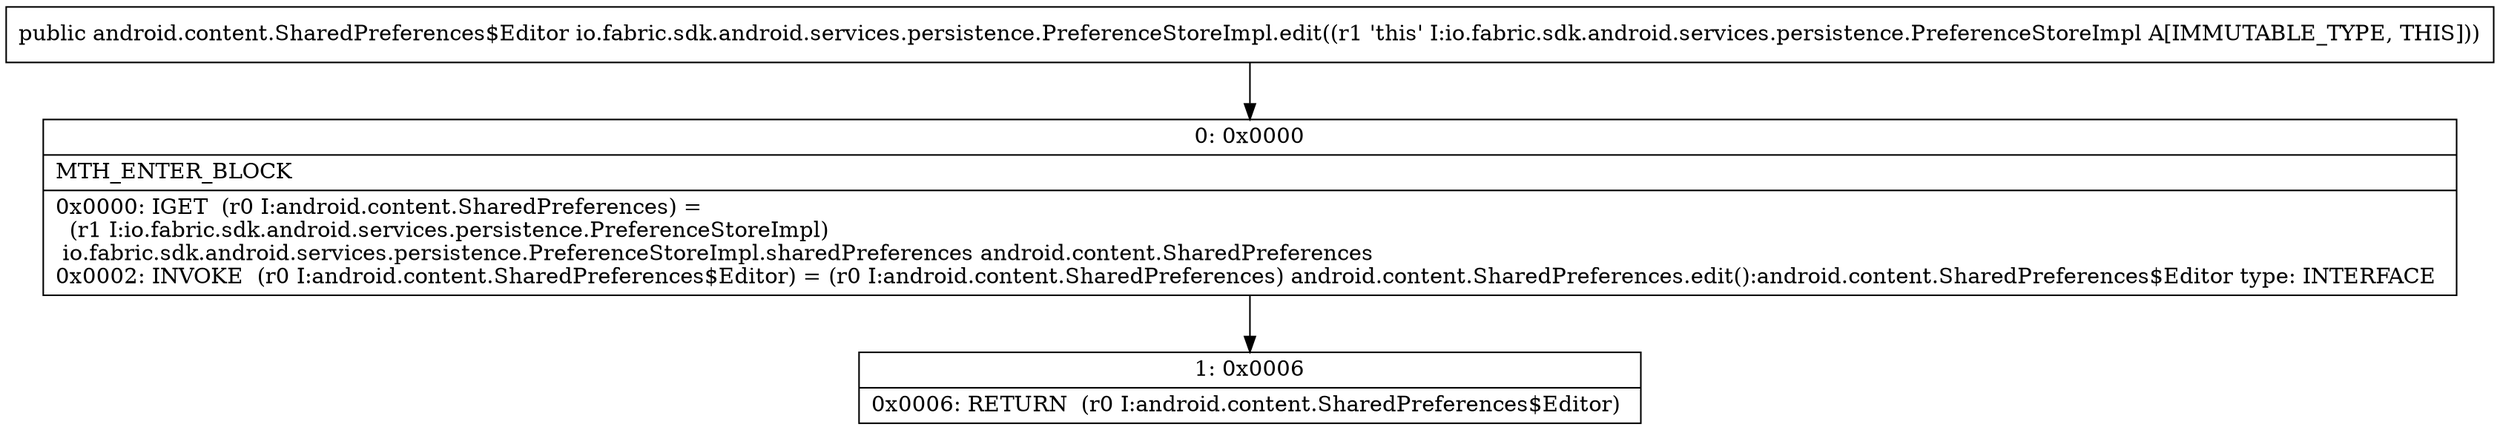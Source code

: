 digraph "CFG forio.fabric.sdk.android.services.persistence.PreferenceStoreImpl.edit()Landroid\/content\/SharedPreferences$Editor;" {
Node_0 [shape=record,label="{0\:\ 0x0000|MTH_ENTER_BLOCK\l|0x0000: IGET  (r0 I:android.content.SharedPreferences) = \l  (r1 I:io.fabric.sdk.android.services.persistence.PreferenceStoreImpl)\l io.fabric.sdk.android.services.persistence.PreferenceStoreImpl.sharedPreferences android.content.SharedPreferences \l0x0002: INVOKE  (r0 I:android.content.SharedPreferences$Editor) = (r0 I:android.content.SharedPreferences) android.content.SharedPreferences.edit():android.content.SharedPreferences$Editor type: INTERFACE \l}"];
Node_1 [shape=record,label="{1\:\ 0x0006|0x0006: RETURN  (r0 I:android.content.SharedPreferences$Editor) \l}"];
MethodNode[shape=record,label="{public android.content.SharedPreferences$Editor io.fabric.sdk.android.services.persistence.PreferenceStoreImpl.edit((r1 'this' I:io.fabric.sdk.android.services.persistence.PreferenceStoreImpl A[IMMUTABLE_TYPE, THIS])) }"];
MethodNode -> Node_0;
Node_0 -> Node_1;
}

